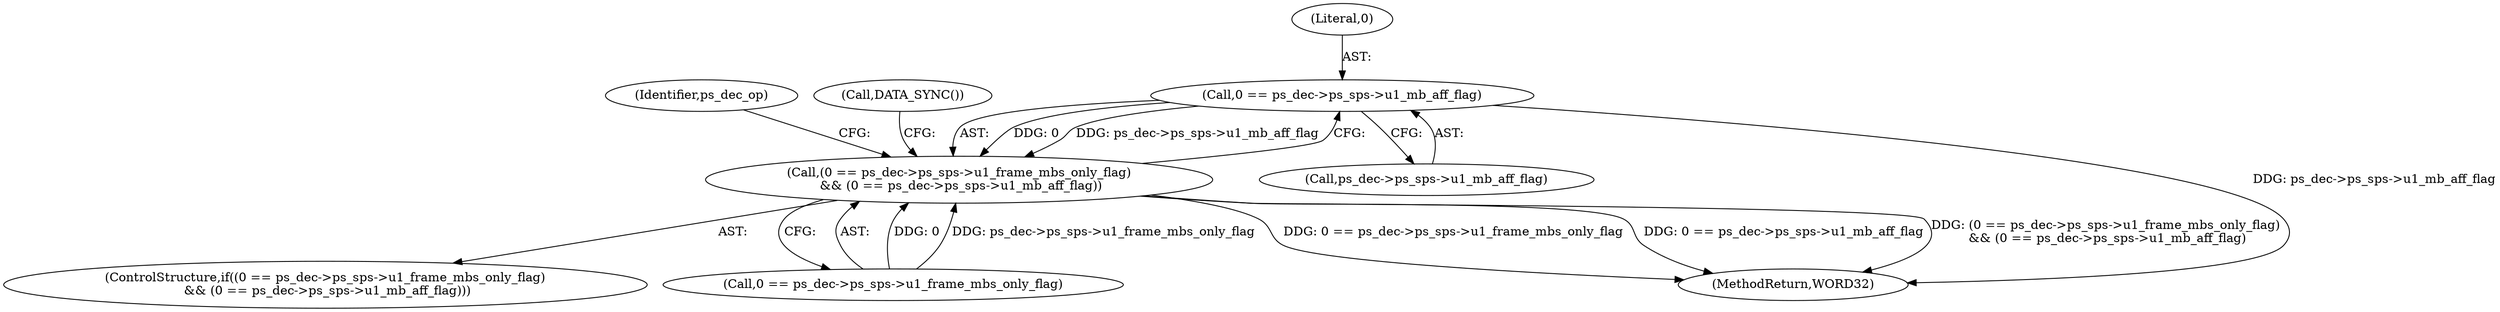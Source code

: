 digraph "0_Android_7109ce3f8f90a28ca9f0ee6e14f6ac5e414c62cf@pointer" {
"1002140" [label="(Call,0 == ps_dec->ps_sps->u1_mb_aff_flag)"];
"1002132" [label="(Call,(0 == ps_dec->ps_sps->u1_frame_mbs_only_flag)\n && (0 == ps_dec->ps_sps->u1_mb_aff_flag))"];
"1002131" [label="(ControlStructure,if((0 == ps_dec->ps_sps->u1_frame_mbs_only_flag)\n && (0 == ps_dec->ps_sps->u1_mb_aff_flag)))"];
"1002142" [label="(Call,ps_dec->ps_sps->u1_mb_aff_flag)"];
"1002149" [label="(Identifier,ps_dec_op)"];
"1002133" [label="(Call,0 == ps_dec->ps_sps->u1_frame_mbs_only_flag)"];
"1002140" [label="(Call,0 == ps_dec->ps_sps->u1_mb_aff_flag)"];
"1002160" [label="(MethodReturn,WORD32)"];
"1002152" [label="(Call,DATA_SYNC())"];
"1002141" [label="(Literal,0)"];
"1002132" [label="(Call,(0 == ps_dec->ps_sps->u1_frame_mbs_only_flag)\n && (0 == ps_dec->ps_sps->u1_mb_aff_flag))"];
"1002140" -> "1002132"  [label="AST: "];
"1002140" -> "1002142"  [label="CFG: "];
"1002141" -> "1002140"  [label="AST: "];
"1002142" -> "1002140"  [label="AST: "];
"1002132" -> "1002140"  [label="CFG: "];
"1002140" -> "1002160"  [label="DDG: ps_dec->ps_sps->u1_mb_aff_flag"];
"1002140" -> "1002132"  [label="DDG: 0"];
"1002140" -> "1002132"  [label="DDG: ps_dec->ps_sps->u1_mb_aff_flag"];
"1002132" -> "1002131"  [label="AST: "];
"1002132" -> "1002133"  [label="CFG: "];
"1002133" -> "1002132"  [label="AST: "];
"1002149" -> "1002132"  [label="CFG: "];
"1002152" -> "1002132"  [label="CFG: "];
"1002132" -> "1002160"  [label="DDG: 0 == ps_dec->ps_sps->u1_frame_mbs_only_flag"];
"1002132" -> "1002160"  [label="DDG: 0 == ps_dec->ps_sps->u1_mb_aff_flag"];
"1002132" -> "1002160"  [label="DDG: (0 == ps_dec->ps_sps->u1_frame_mbs_only_flag)\n && (0 == ps_dec->ps_sps->u1_mb_aff_flag)"];
"1002133" -> "1002132"  [label="DDG: 0"];
"1002133" -> "1002132"  [label="DDG: ps_dec->ps_sps->u1_frame_mbs_only_flag"];
}
